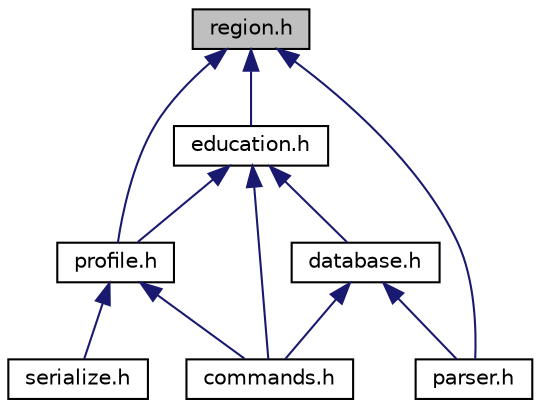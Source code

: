 digraph "region.h"
{
  edge [fontname="Helvetica",fontsize="10",labelfontname="Helvetica",labelfontsize="10"];
  node [fontname="Helvetica",fontsize="10",shape=record];
  Node1 [label="region.h",height=0.2,width=0.4,color="black", fillcolor="grey75", style="filled", fontcolor="black"];
  Node1 -> Node2 [dir="back",color="midnightblue",fontsize="10",style="solid",fontname="Helvetica"];
  Node2 [label="profile.h",height=0.2,width=0.4,color="black", fillcolor="white", style="filled",URL="$profile_8h.html",tooltip="Contains elements relating to profile. "];
  Node2 -> Node3 [dir="back",color="midnightblue",fontsize="10",style="solid",fontname="Helvetica"];
  Node3 [label="commands.h",height=0.2,width=0.4,color="black", fillcolor="white", style="filled",URL="$commands_8h.html",tooltip="Contains functions related to command handling. "];
  Node2 -> Node4 [dir="back",color="midnightblue",fontsize="10",style="solid",fontname="Helvetica"];
  Node4 [label="serialize.h",height=0.2,width=0.4,color="black", fillcolor="white", style="filled",URL="$serialize_8h.html",tooltip="Save and load profile data. "];
  Node1 -> Node5 [dir="back",color="midnightblue",fontsize="10",style="solid",fontname="Helvetica"];
  Node5 [label="education.h",height=0.2,width=0.4,color="black", fillcolor="white", style="filled",URL="$education_8h.html",tooltip="Contains elements relating to educations. "];
  Node5 -> Node2 [dir="back",color="midnightblue",fontsize="10",style="solid",fontname="Helvetica"];
  Node5 -> Node3 [dir="back",color="midnightblue",fontsize="10",style="solid",fontname="Helvetica"];
  Node5 -> Node6 [dir="back",color="midnightblue",fontsize="10",style="solid",fontname="Helvetica"];
  Node6 [label="database.h",height=0.2,width=0.4,color="black", fillcolor="white", style="filled",URL="$database_8h.html",tooltip="Contains elements relating to the database. "];
  Node6 -> Node3 [dir="back",color="midnightblue",fontsize="10",style="solid",fontname="Helvetica"];
  Node6 -> Node7 [dir="back",color="midnightblue",fontsize="10",style="solid",fontname="Helvetica"];
  Node7 [label="parser.h",height=0.2,width=0.4,color="black", fillcolor="white", style="filled",URL="$parser_8h.html",tooltip="Contains elements relating to parsing the database. "];
  Node1 -> Node7 [dir="back",color="midnightblue",fontsize="10",style="solid",fontname="Helvetica"];
}
